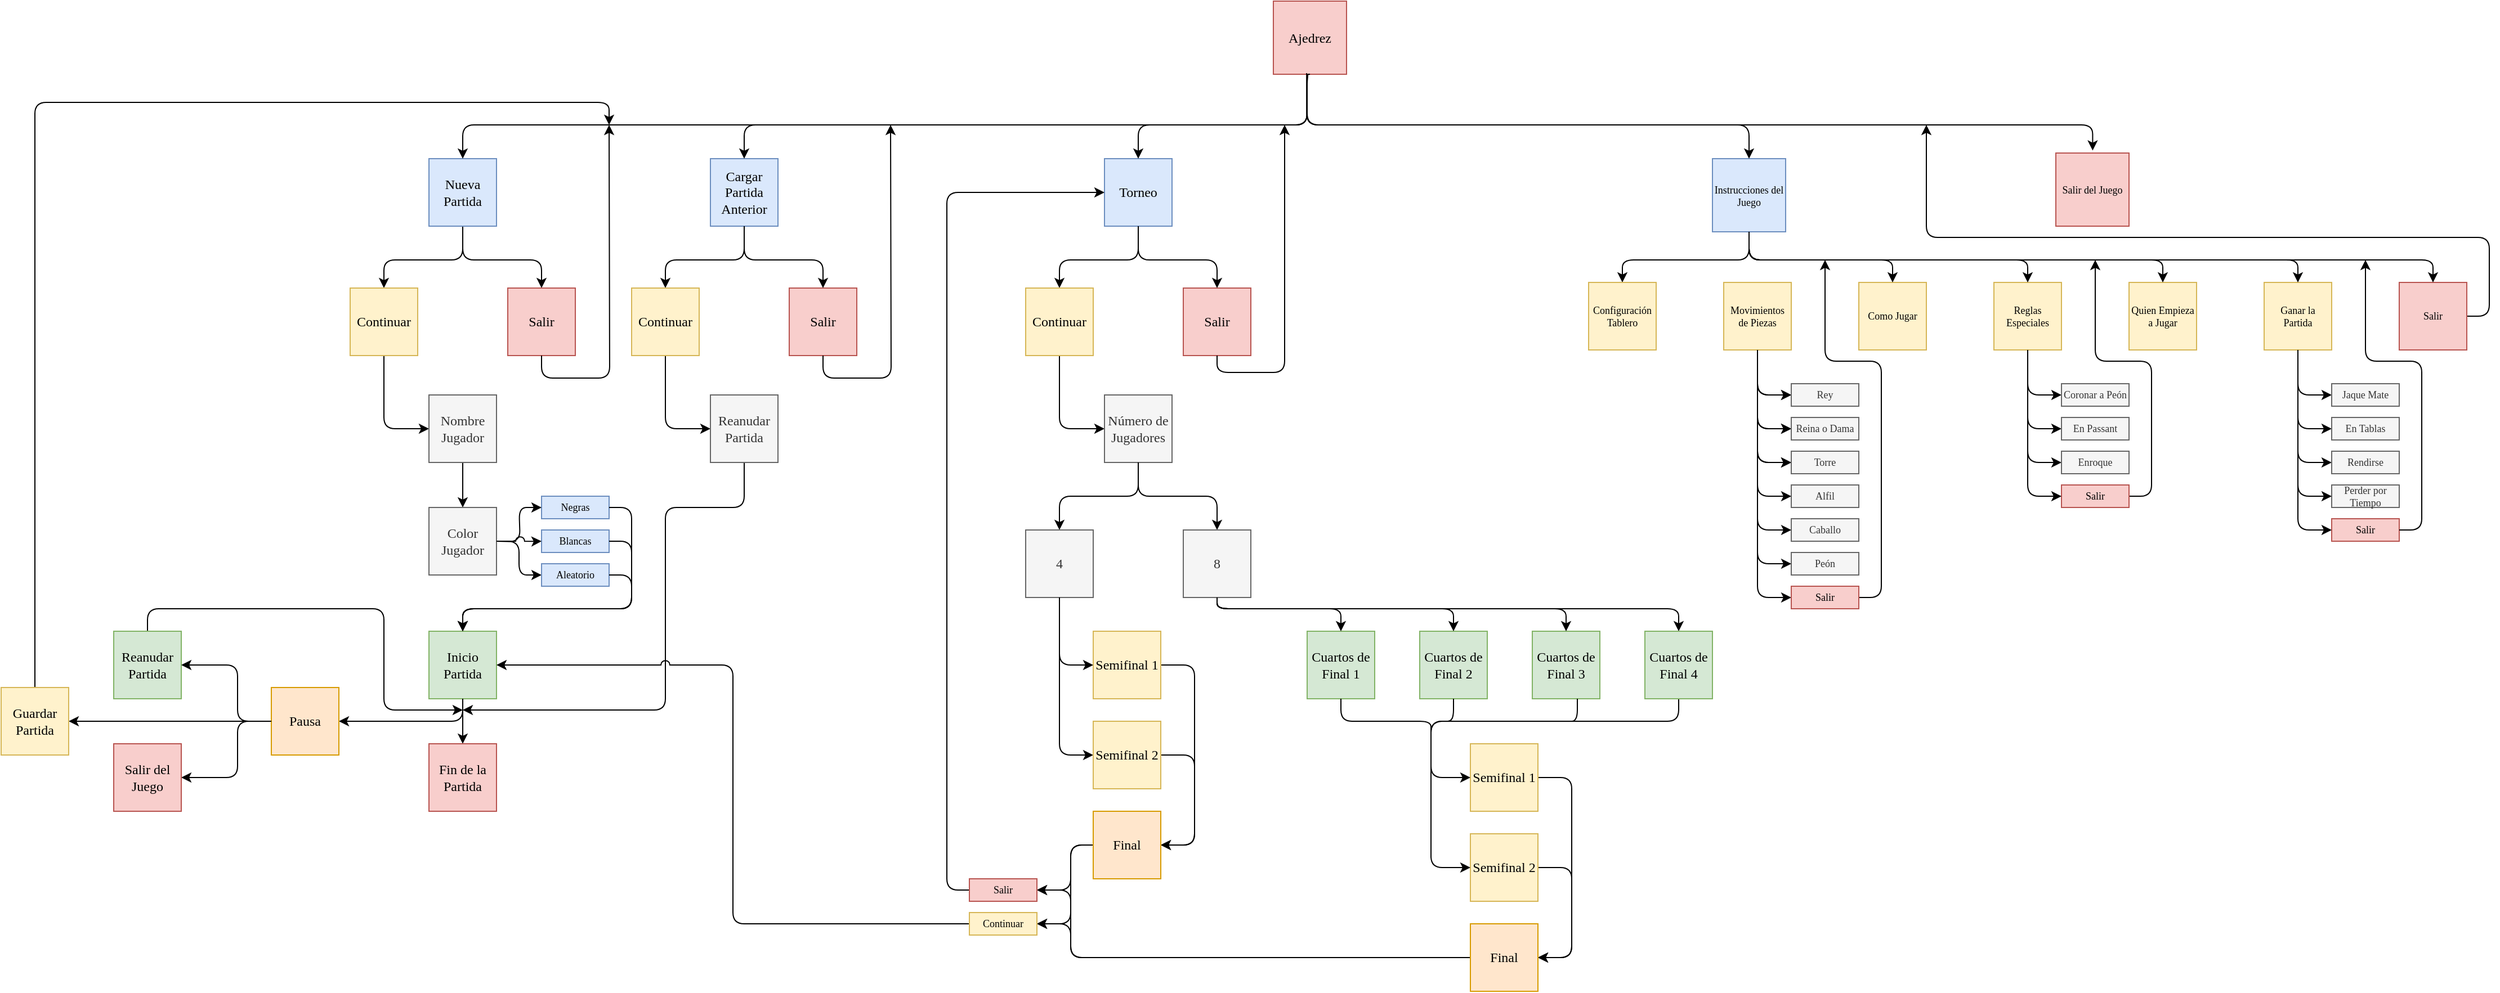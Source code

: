 <mxfile version="20.0.1" type="device"><diagram id="z6GlYAhw3vG-c2kYTJCL" name="Diagrama Flujo"><mxGraphModel dx="4238" dy="1779" grid="1" gridSize="10" guides="1" tooltips="1" connect="1" arrows="1" fold="1" page="0" pageScale="1" pageWidth="827" pageHeight="1169" math="0" shadow="0"><root><mxCell id="0"/><mxCell id="1" parent="0"/><mxCell id="bDnIO2Z3N-BTPdH9lTOX-17" value="" style="edgeStyle=orthogonalEdgeStyle;curved=0;rounded=1;sketch=0;orthogonalLoop=1;jettySize=auto;html=1;fontFamily=Comic Sans MS;fontSize=12;" edge="1" parent="1" source="bDnIO2Z3N-BTPdH9lTOX-1" target="bDnIO2Z3N-BTPdH9lTOX-6"><mxGeometry relative="1" as="geometry"><Array as="points"><mxPoint x="-2560" y="-710"/><mxPoint x="-2490" y="-710"/></Array></mxGeometry></mxCell><mxCell id="bDnIO2Z3N-BTPdH9lTOX-22" value="" style="edgeStyle=orthogonalEdgeStyle;curved=0;rounded=1;sketch=0;orthogonalLoop=1;jettySize=auto;html=1;fontFamily=Comic Sans MS;fontSize=12;entryX=0.5;entryY=0;entryDx=0;entryDy=0;" edge="1" parent="1" source="bDnIO2Z3N-BTPdH9lTOX-1" target="bDnIO2Z3N-BTPdH9lTOX-7"><mxGeometry relative="1" as="geometry"><Array as="points"><mxPoint x="-2560" y="-710"/><mxPoint x="-2630" y="-710"/></Array></mxGeometry></mxCell><mxCell id="bDnIO2Z3N-BTPdH9lTOX-1" value="Nueva Partida" style="whiteSpace=wrap;html=1;aspect=fixed;rounded=0;sketch=0;fillColor=#dae8fc;strokeColor=#6c8ebf;fontFamily=Comic Sans MS;" vertex="1" parent="1"><mxGeometry x="-2590" y="-800" width="60" height="60" as="geometry"/></mxCell><mxCell id="bDnIO2Z3N-BTPdH9lTOX-2" value="Cargar Partida Anterior" style="whiteSpace=wrap;html=1;aspect=fixed;rounded=0;sketch=0;fillColor=#dae8fc;strokeColor=#6c8ebf;fontFamily=Comic Sans MS;" vertex="1" parent="1"><mxGeometry x="-2340" y="-800" width="60" height="60" as="geometry"/></mxCell><mxCell id="bDnIO2Z3N-BTPdH9lTOX-4" value="Torneo" style="whiteSpace=wrap;html=1;aspect=fixed;rounded=0;sketch=0;fillColor=#dae8fc;strokeColor=#6c8ebf;fontFamily=Comic Sans MS;" vertex="1" parent="1"><mxGeometry x="-1990" y="-800" width="60" height="60" as="geometry"/></mxCell><mxCell id="bDnIO2Z3N-BTPdH9lTOX-170" value="" style="edgeStyle=orthogonalEdgeStyle;curved=0;rounded=1;sketch=0;orthogonalLoop=1;jettySize=auto;html=1;fontFamily=Comic Sans MS;fontSize=9;exitX=0.5;exitY=1;exitDx=0;exitDy=0;entryX=0.5;entryY=0;entryDx=0;entryDy=0;" edge="1" parent="1" source="bDnIO2Z3N-BTPdH9lTOX-5" target="bDnIO2Z3N-BTPdH9lTOX-102"><mxGeometry relative="1" as="geometry"><mxPoint x="-1530" y="-767.5" as="targetPoint"/><Array as="points"><mxPoint x="-1418" y="-710"/><mxPoint x="-1530" y="-710"/></Array></mxGeometry></mxCell><mxCell id="bDnIO2Z3N-BTPdH9lTOX-5" value="Instrucciones del Juego" style="whiteSpace=wrap;html=1;aspect=fixed;rounded=0;sketch=0;fillColor=#dae8fc;strokeColor=#6c8ebf;fontFamily=Comic Sans MS;fontSize=9;" vertex="1" parent="1"><mxGeometry x="-1450" y="-800" width="65" height="65" as="geometry"/></mxCell><mxCell id="bDnIO2Z3N-BTPdH9lTOX-6" value="Salir" style="whiteSpace=wrap;html=1;aspect=fixed;rounded=0;sketch=0;fontFamily=Comic Sans MS;fontSize=12;fillColor=#f8cecc;strokeColor=#b85450;" vertex="1" parent="1"><mxGeometry x="-2520" y="-685" width="60" height="60" as="geometry"/></mxCell><mxCell id="bDnIO2Z3N-BTPdH9lTOX-51" value="" style="edgeStyle=orthogonalEdgeStyle;curved=0;rounded=1;sketch=0;orthogonalLoop=1;jettySize=auto;html=1;fontFamily=Comic Sans MS;fontSize=12;entryX=0;entryY=0.5;entryDx=0;entryDy=0;exitX=0.5;exitY=1;exitDx=0;exitDy=0;" edge="1" parent="1" source="bDnIO2Z3N-BTPdH9lTOX-7" target="bDnIO2Z3N-BTPdH9lTOX-8"><mxGeometry relative="1" as="geometry"><mxPoint x="-2630" y="-545" as="targetPoint"/><Array as="points"><mxPoint x="-2630" y="-560"/></Array></mxGeometry></mxCell><mxCell id="bDnIO2Z3N-BTPdH9lTOX-7" value="Continuar&lt;font style=&quot;font-size: 12px;&quot;&gt;&lt;br style=&quot;font-size: 12px;&quot;&gt;&lt;/font&gt;" style="whiteSpace=wrap;html=1;aspect=fixed;rounded=0;sketch=0;fontFamily=Comic Sans MS;fontSize=12;fillColor=#fff2cc;strokeColor=#d6b656;" vertex="1" parent="1"><mxGeometry x="-2660" y="-685" width="60" height="60" as="geometry"/></mxCell><mxCell id="bDnIO2Z3N-BTPdH9lTOX-29" value="" style="edgeStyle=orthogonalEdgeStyle;curved=0;rounded=1;sketch=0;orthogonalLoop=1;jettySize=auto;html=1;fontFamily=Comic Sans MS;fontSize=12;" edge="1" parent="1" source="bDnIO2Z3N-BTPdH9lTOX-8" target="bDnIO2Z3N-BTPdH9lTOX-9"><mxGeometry relative="1" as="geometry"/></mxCell><mxCell id="bDnIO2Z3N-BTPdH9lTOX-8" value="Nombre Jugador" style="whiteSpace=wrap;html=1;aspect=fixed;rounded=0;sketch=0;fontFamily=Comic Sans MS;fontSize=12;fillColor=#f5f5f5;strokeColor=#666666;fontColor=#333333;" vertex="1" parent="1"><mxGeometry x="-2590" y="-590" width="60" height="60" as="geometry"/></mxCell><mxCell id="bDnIO2Z3N-BTPdH9lTOX-204" value="" style="edgeStyle=orthogonalEdgeStyle;curved=0;rounded=1;sketch=0;jumpStyle=arc;jumpSize=8;orthogonalLoop=1;jettySize=auto;html=1;fontFamily=Comic Sans MS;fontSize=9;" edge="1" parent="1" source="bDnIO2Z3N-BTPdH9lTOX-9" target="bDnIO2Z3N-BTPdH9lTOX-203"><mxGeometry relative="1" as="geometry"/></mxCell><mxCell id="bDnIO2Z3N-BTPdH9lTOX-9" value="Color Jugador" style="whiteSpace=wrap;html=1;aspect=fixed;rounded=0;sketch=0;fontFamily=Comic Sans MS;fontSize=12;fillColor=#f5f5f5;strokeColor=#666666;fontColor=#333333;" vertex="1" parent="1"><mxGeometry x="-2590" y="-490" width="60" height="60" as="geometry"/></mxCell><mxCell id="bDnIO2Z3N-BTPdH9lTOX-31" value="" style="edgeStyle=orthogonalEdgeStyle;curved=0;rounded=1;sketch=0;orthogonalLoop=1;jettySize=auto;html=1;fontFamily=Comic Sans MS;fontSize=12;" edge="1" parent="1" source="bDnIO2Z3N-BTPdH9lTOX-10" target="bDnIO2Z3N-BTPdH9lTOX-11"><mxGeometry relative="1" as="geometry"/></mxCell><mxCell id="bDnIO2Z3N-BTPdH9lTOX-10" value="Inicio Partida" style="whiteSpace=wrap;html=1;aspect=fixed;rounded=0;sketch=0;fontFamily=Comic Sans MS;fontSize=12;fillColor=#d5e8d4;strokeColor=#82b366;" vertex="1" parent="1"><mxGeometry x="-2590" y="-380" width="60" height="60" as="geometry"/></mxCell><mxCell id="bDnIO2Z3N-BTPdH9lTOX-11" value="Fin de la Partida" style="whiteSpace=wrap;html=1;aspect=fixed;rounded=0;sketch=0;fontFamily=Comic Sans MS;fontSize=12;fillColor=#f8cecc;strokeColor=#b85450;" vertex="1" parent="1"><mxGeometry x="-2590" y="-280" width="60" height="60" as="geometry"/></mxCell><mxCell id="bDnIO2Z3N-BTPdH9lTOX-32" value="" style="edgeStyle=orthogonalEdgeStyle;curved=0;rounded=1;sketch=0;orthogonalLoop=1;jettySize=auto;html=1;fontFamily=Comic Sans MS;fontSize=12;entryX=1;entryY=0.5;entryDx=0;entryDy=0;" edge="1" parent="1" target="bDnIO2Z3N-BTPdH9lTOX-13"><mxGeometry relative="1" as="geometry"><mxPoint x="-2560" y="-320" as="sourcePoint"/><mxPoint x="-2630" y="-350" as="targetPoint"/><Array as="points"><mxPoint x="-2560" y="-300"/></Array></mxGeometry></mxCell><mxCell id="bDnIO2Z3N-BTPdH9lTOX-35" value="" style="edgeStyle=orthogonalEdgeStyle;curved=0;rounded=1;sketch=0;orthogonalLoop=1;jettySize=auto;html=1;fontFamily=Comic Sans MS;fontSize=12;entryX=1;entryY=0.5;entryDx=0;entryDy=0;" edge="1" parent="1" source="bDnIO2Z3N-BTPdH9lTOX-13" target="bDnIO2Z3N-BTPdH9lTOX-14"><mxGeometry relative="1" as="geometry"/></mxCell><mxCell id="bDnIO2Z3N-BTPdH9lTOX-13" value="Pausa" style="whiteSpace=wrap;html=1;aspect=fixed;rounded=0;sketch=0;fontFamily=Comic Sans MS;fontSize=12;fillColor=#ffe6cc;strokeColor=#d79b00;" vertex="1" parent="1"><mxGeometry x="-2730" y="-330" width="60" height="60" as="geometry"/></mxCell><mxCell id="bDnIO2Z3N-BTPdH9lTOX-216" value="" style="edgeStyle=orthogonalEdgeStyle;curved=0;rounded=1;sketch=0;jumpStyle=arc;jumpSize=8;orthogonalLoop=1;jettySize=auto;html=1;fontFamily=Comic Sans MS;fontSize=9;" edge="1" parent="1" source="bDnIO2Z3N-BTPdH9lTOX-14"><mxGeometry relative="1" as="geometry"><mxPoint x="-2430" y="-830" as="targetPoint"/><Array as="points"><mxPoint x="-2940" y="-850"/><mxPoint x="-2430" y="-850"/></Array></mxGeometry></mxCell><mxCell id="bDnIO2Z3N-BTPdH9lTOX-14" value="Guardar Partida" style="whiteSpace=wrap;html=1;aspect=fixed;rounded=0;sketch=0;fontFamily=Comic Sans MS;fontSize=12;fillColor=#fff2cc;strokeColor=#d6b656;" vertex="1" parent="1"><mxGeometry x="-2970" y="-330" width="60" height="60" as="geometry"/></mxCell><mxCell id="bDnIO2Z3N-BTPdH9lTOX-212" value="" style="edgeStyle=orthogonalEdgeStyle;curved=0;rounded=1;sketch=0;jumpStyle=arc;jumpSize=8;orthogonalLoop=1;jettySize=auto;html=1;fontFamily=Comic Sans MS;fontSize=9;exitX=0.5;exitY=0;exitDx=0;exitDy=0;" edge="1" parent="1" source="bDnIO2Z3N-BTPdH9lTOX-15"><mxGeometry relative="1" as="geometry"><mxPoint x="-2560" y="-310" as="targetPoint"/><Array as="points"><mxPoint x="-2840" y="-400"/><mxPoint x="-2630" y="-400"/><mxPoint x="-2630" y="-310"/></Array></mxGeometry></mxCell><mxCell id="bDnIO2Z3N-BTPdH9lTOX-15" value="Reanudar Partida" style="whiteSpace=wrap;html=1;aspect=fixed;rounded=0;sketch=0;fontFamily=Comic Sans MS;fontSize=12;fillColor=#d5e8d4;strokeColor=#82b366;" vertex="1" parent="1"><mxGeometry x="-2870" y="-380" width="60" height="60" as="geometry"/></mxCell><mxCell id="bDnIO2Z3N-BTPdH9lTOX-213" value="" style="edgeStyle=orthogonalEdgeStyle;curved=0;rounded=1;sketch=0;jumpStyle=arc;jumpSize=8;orthogonalLoop=1;jettySize=auto;html=1;fontFamily=Comic Sans MS;fontSize=9;entryX=1;entryY=0.5;entryDx=0;entryDy=0;" edge="1" parent="1" target="bDnIO2Z3N-BTPdH9lTOX-16"><mxGeometry relative="1" as="geometry"><mxPoint x="-2730" y="-300" as="sourcePoint"/><Array as="points"><mxPoint x="-2760" y="-300"/><mxPoint x="-2760" y="-250"/></Array></mxGeometry></mxCell><mxCell id="bDnIO2Z3N-BTPdH9lTOX-16" value="Salir del Juego" style="whiteSpace=wrap;html=1;aspect=fixed;rounded=0;sketch=0;fontFamily=Comic Sans MS;fontSize=12;fillColor=#f8cecc;strokeColor=#b85450;" vertex="1" parent="1"><mxGeometry x="-2870" y="-280" width="60" height="60" as="geometry"/></mxCell><mxCell id="bDnIO2Z3N-BTPdH9lTOX-36" value="" style="edgeStyle=orthogonalEdgeStyle;curved=0;rounded=1;sketch=0;orthogonalLoop=1;jettySize=auto;html=1;fontFamily=Comic Sans MS;fontSize=12;entryX=0.5;entryY=0;entryDx=0;entryDy=0;" edge="1" parent="1" target="bDnIO2Z3N-BTPdH9lTOX-38"><mxGeometry relative="1" as="geometry"><mxPoint x="-2310" y="-740" as="sourcePoint"/><Array as="points"><mxPoint x="-2310" y="-710"/><mxPoint x="-2380" y="-710"/></Array></mxGeometry></mxCell><mxCell id="bDnIO2Z3N-BTPdH9lTOX-42" value="" style="edgeStyle=orthogonalEdgeStyle;curved=0;rounded=1;sketch=0;orthogonalLoop=1;jettySize=auto;html=1;fontFamily=Comic Sans MS;fontSize=12;entryX=0;entryY=0.5;entryDx=0;entryDy=0;exitX=0.5;exitY=1;exitDx=0;exitDy=0;" edge="1" parent="1" source="bDnIO2Z3N-BTPdH9lTOX-38" target="bDnIO2Z3N-BTPdH9lTOX-40"><mxGeometry relative="1" as="geometry"><mxPoint x="-2240" y="-545" as="targetPoint"/><Array as="points"><mxPoint x="-2380" y="-560"/></Array></mxGeometry></mxCell><mxCell id="bDnIO2Z3N-BTPdH9lTOX-37" value="Salir" style="whiteSpace=wrap;html=1;aspect=fixed;rounded=0;sketch=0;fontFamily=Comic Sans MS;fontSize=12;fillColor=#f8cecc;strokeColor=#b85450;" vertex="1" parent="1"><mxGeometry x="-2270" y="-685" width="60" height="60" as="geometry"/></mxCell><mxCell id="bDnIO2Z3N-BTPdH9lTOX-38" value="Continuar&lt;font style=&quot;font-size: 12px;&quot;&gt;&lt;br style=&quot;font-size: 12px;&quot;&gt;&lt;/font&gt;" style="whiteSpace=wrap;html=1;aspect=fixed;rounded=0;sketch=0;fontFamily=Comic Sans MS;fontSize=12;fillColor=#fff2cc;strokeColor=#d6b656;" vertex="1" parent="1"><mxGeometry x="-2410" y="-685" width="60" height="60" as="geometry"/></mxCell><mxCell id="bDnIO2Z3N-BTPdH9lTOX-39" value="" style="edgeStyle=orthogonalEdgeStyle;curved=0;rounded=1;sketch=0;orthogonalLoop=1;jettySize=auto;html=1;fontFamily=Comic Sans MS;fontSize=12;" edge="1" parent="1"><mxGeometry relative="1" as="geometry"><mxPoint x="-2310" y="-740" as="sourcePoint"/><mxPoint x="-2240" y="-685" as="targetPoint"/><Array as="points"><mxPoint x="-2310" y="-710"/><mxPoint x="-2240" y="-710"/></Array></mxGeometry></mxCell><mxCell id="bDnIO2Z3N-BTPdH9lTOX-44" value="" style="edgeStyle=orthogonalEdgeStyle;curved=0;rounded=1;sketch=0;orthogonalLoop=1;jettySize=auto;html=1;fontFamily=Comic Sans MS;fontSize=12;" edge="1" parent="1" source="bDnIO2Z3N-BTPdH9lTOX-40"><mxGeometry relative="1" as="geometry"><mxPoint x="-2560" y="-310" as="targetPoint"/><Array as="points"><mxPoint x="-2310" y="-490"/><mxPoint x="-2380" y="-490"/><mxPoint x="-2380" y="-310"/></Array></mxGeometry></mxCell><mxCell id="bDnIO2Z3N-BTPdH9lTOX-40" value="Reanudar Partida" style="whiteSpace=wrap;html=1;aspect=fixed;rounded=0;sketch=0;fontFamily=Comic Sans MS;fontSize=12;fillColor=#f5f5f5;strokeColor=#666666;fontColor=#333333;" vertex="1" parent="1"><mxGeometry x="-2340" y="-590" width="60" height="60" as="geometry"/></mxCell><mxCell id="bDnIO2Z3N-BTPdH9lTOX-45" value="" style="edgeStyle=orthogonalEdgeStyle;curved=0;rounded=1;sketch=0;orthogonalLoop=1;jettySize=auto;html=1;fontFamily=Comic Sans MS;fontSize=12;entryX=0.5;entryY=0;entryDx=0;entryDy=0;" edge="1" parent="1" target="bDnIO2Z3N-BTPdH9lTOX-47"><mxGeometry relative="1" as="geometry"><mxPoint x="-1960" y="-740" as="sourcePoint"/><Array as="points"><mxPoint x="-1960" y="-710"/><mxPoint x="-2030" y="-710"/></Array></mxGeometry></mxCell><mxCell id="bDnIO2Z3N-BTPdH9lTOX-46" value="Salir" style="whiteSpace=wrap;html=1;aspect=fixed;rounded=0;sketch=0;fontFamily=Comic Sans MS;fontSize=12;fillColor=#f8cecc;strokeColor=#b85450;" vertex="1" parent="1"><mxGeometry x="-1920" y="-685" width="60" height="60" as="geometry"/></mxCell><mxCell id="bDnIO2Z3N-BTPdH9lTOX-53" value="" style="edgeStyle=orthogonalEdgeStyle;curved=0;rounded=1;sketch=0;orthogonalLoop=1;jettySize=auto;html=1;fontFamily=Comic Sans MS;fontSize=12;exitX=0.5;exitY=1;exitDx=0;exitDy=0;entryX=0;entryY=0.5;entryDx=0;entryDy=0;" edge="1" parent="1" source="bDnIO2Z3N-BTPdH9lTOX-47" target="bDnIO2Z3N-BTPdH9lTOX-52"><mxGeometry relative="1" as="geometry"><Array as="points"><mxPoint x="-2030" y="-560"/></Array></mxGeometry></mxCell><mxCell id="bDnIO2Z3N-BTPdH9lTOX-47" value="Continuar&lt;font style=&quot;font-size: 12px;&quot;&gt;&lt;br style=&quot;font-size: 12px;&quot;&gt;&lt;/font&gt;" style="whiteSpace=wrap;html=1;aspect=fixed;rounded=0;sketch=0;fontFamily=Comic Sans MS;fontSize=12;fillColor=#fff2cc;strokeColor=#d6b656;" vertex="1" parent="1"><mxGeometry x="-2060" y="-685" width="60" height="60" as="geometry"/></mxCell><mxCell id="bDnIO2Z3N-BTPdH9lTOX-49" value="" style="edgeStyle=orthogonalEdgeStyle;curved=0;rounded=1;sketch=0;orthogonalLoop=1;jettySize=auto;html=1;fontFamily=Comic Sans MS;fontSize=12;" edge="1" parent="1"><mxGeometry relative="1" as="geometry"><mxPoint x="-1960" y="-740" as="sourcePoint"/><mxPoint x="-1890" y="-685" as="targetPoint"/><Array as="points"><mxPoint x="-1960" y="-710"/><mxPoint x="-1890" y="-710"/></Array></mxGeometry></mxCell><mxCell id="bDnIO2Z3N-BTPdH9lTOX-56" value="" style="edgeStyle=orthogonalEdgeStyle;curved=0;rounded=1;sketch=0;orthogonalLoop=1;jettySize=auto;html=1;fontFamily=Comic Sans MS;fontSize=12;exitX=0.5;exitY=1;exitDx=0;exitDy=0;" edge="1" parent="1" source="bDnIO2Z3N-BTPdH9lTOX-52" target="bDnIO2Z3N-BTPdH9lTOX-55"><mxGeometry relative="1" as="geometry"><Array as="points"><mxPoint x="-1960" y="-500"/><mxPoint x="-1890" y="-500"/></Array></mxGeometry></mxCell><mxCell id="bDnIO2Z3N-BTPdH9lTOX-52" value="Número de Jugadores" style="whiteSpace=wrap;html=1;aspect=fixed;rounded=0;sketch=0;fontFamily=Comic Sans MS;fontSize=12;fillColor=#f5f5f5;strokeColor=#666666;fontColor=#333333;" vertex="1" parent="1"><mxGeometry x="-1990" y="-590" width="60" height="60" as="geometry"/></mxCell><mxCell id="bDnIO2Z3N-BTPdH9lTOX-57" value="" style="edgeStyle=orthogonalEdgeStyle;curved=0;rounded=1;sketch=0;orthogonalLoop=1;jettySize=auto;html=1;fontFamily=Comic Sans MS;fontSize=12;entryX=0.5;entryY=0;entryDx=0;entryDy=0;" edge="1" parent="1" target="bDnIO2Z3N-BTPdH9lTOX-54"><mxGeometry relative="1" as="geometry"><mxPoint x="-1960" y="-530" as="sourcePoint"/><Array as="points"><mxPoint x="-1960" y="-500"/><mxPoint x="-2030" y="-500"/></Array></mxGeometry></mxCell><mxCell id="bDnIO2Z3N-BTPdH9lTOX-60" value="" style="edgeStyle=orthogonalEdgeStyle;curved=0;rounded=1;sketch=0;orthogonalLoop=1;jettySize=auto;html=1;fontFamily=Comic Sans MS;fontSize=12;entryX=0;entryY=0.5;entryDx=0;entryDy=0;" edge="1" parent="1" source="bDnIO2Z3N-BTPdH9lTOX-54" target="bDnIO2Z3N-BTPdH9lTOX-58"><mxGeometry relative="1" as="geometry"/></mxCell><mxCell id="bDnIO2Z3N-BTPdH9lTOX-54" value="4" style="whiteSpace=wrap;html=1;aspect=fixed;rounded=0;sketch=0;fontFamily=Comic Sans MS;fontSize=12;fillColor=#f5f5f5;strokeColor=#666666;fontColor=#333333;" vertex="1" parent="1"><mxGeometry x="-2060" y="-470" width="60" height="60" as="geometry"/></mxCell><mxCell id="bDnIO2Z3N-BTPdH9lTOX-85" value="" style="edgeStyle=orthogonalEdgeStyle;curved=0;rounded=1;sketch=0;orthogonalLoop=1;jettySize=auto;html=1;fontFamily=Comic Sans MS;fontSize=12;entryX=0.5;entryY=0;entryDx=0;entryDy=0;" edge="1" parent="1" source="bDnIO2Z3N-BTPdH9lTOX-55" target="bDnIO2Z3N-BTPdH9lTOX-83"><mxGeometry relative="1" as="geometry"><mxPoint x="-1890" y="-330" as="targetPoint"/><Array as="points"><mxPoint x="-1890" y="-400"/><mxPoint x="-1480" y="-400"/></Array></mxGeometry></mxCell><mxCell id="bDnIO2Z3N-BTPdH9lTOX-55" value="8" style="whiteSpace=wrap;html=1;aspect=fixed;rounded=0;sketch=0;fontFamily=Comic Sans MS;fontSize=12;fillColor=#f5f5f5;strokeColor=#666666;fontColor=#333333;" vertex="1" parent="1"><mxGeometry x="-1920" y="-470" width="60" height="60" as="geometry"/></mxCell><mxCell id="bDnIO2Z3N-BTPdH9lTOX-70" value="" style="edgeStyle=orthogonalEdgeStyle;curved=0;rounded=1;sketch=0;orthogonalLoop=1;jettySize=auto;html=1;fontFamily=Comic Sans MS;fontSize=12;entryX=1;entryY=0.5;entryDx=0;entryDy=0;exitX=1;exitY=0.5;exitDx=0;exitDy=0;" edge="1" parent="1" source="bDnIO2Z3N-BTPdH9lTOX-58" target="bDnIO2Z3N-BTPdH9lTOX-66"><mxGeometry relative="1" as="geometry"><mxPoint x="-1860" y="-270" as="targetPoint"/><Array as="points"><mxPoint x="-1910" y="-270"/><mxPoint x="-1910" y="-190"/></Array></mxGeometry></mxCell><mxCell id="bDnIO2Z3N-BTPdH9lTOX-58" value="Semifinal 2" style="whiteSpace=wrap;html=1;aspect=fixed;rounded=0;sketch=0;fontFamily=Comic Sans MS;fontSize=12;fillColor=#fff2cc;strokeColor=#d6b656;" vertex="1" parent="1"><mxGeometry x="-2000" y="-300" width="60" height="60" as="geometry"/></mxCell><mxCell id="bDnIO2Z3N-BTPdH9lTOX-68" value="" style="edgeStyle=orthogonalEdgeStyle;curved=0;rounded=1;sketch=0;orthogonalLoop=1;jettySize=auto;html=1;fontFamily=Comic Sans MS;fontSize=12;entryX=1;entryY=0.5;entryDx=0;entryDy=0;exitX=1;exitY=0.5;exitDx=0;exitDy=0;" edge="1" parent="1" source="bDnIO2Z3N-BTPdH9lTOX-59" target="bDnIO2Z3N-BTPdH9lTOX-66"><mxGeometry relative="1" as="geometry"><mxPoint x="-1860" y="-350" as="targetPoint"/><Array as="points"><mxPoint x="-1910" y="-350"/><mxPoint x="-1910" y="-190"/></Array></mxGeometry></mxCell><mxCell id="bDnIO2Z3N-BTPdH9lTOX-59" value="Semifinal 1" style="whiteSpace=wrap;html=1;aspect=fixed;rounded=0;sketch=0;fontFamily=Comic Sans MS;fontSize=12;fillColor=#fff2cc;strokeColor=#d6b656;" vertex="1" parent="1"><mxGeometry x="-2000" y="-380" width="60" height="60" as="geometry"/></mxCell><mxCell id="bDnIO2Z3N-BTPdH9lTOX-64" value="" style="edgeStyle=orthogonalEdgeStyle;curved=0;rounded=1;sketch=0;orthogonalLoop=1;jettySize=auto;html=1;fontFamily=Comic Sans MS;fontSize=12;entryX=0;entryY=0.5;entryDx=0;entryDy=0;" edge="1" parent="1" target="bDnIO2Z3N-BTPdH9lTOX-59"><mxGeometry relative="1" as="geometry"><mxPoint x="-2030" y="-410" as="sourcePoint"/><mxPoint x="-1990" y="-260" as="targetPoint"/><Array as="points"><mxPoint x="-2030" y="-350"/></Array></mxGeometry></mxCell><mxCell id="bDnIO2Z3N-BTPdH9lTOX-186" value="" style="edgeStyle=orthogonalEdgeStyle;curved=0;rounded=1;sketch=0;orthogonalLoop=1;jettySize=auto;html=1;fontFamily=Comic Sans MS;fontSize=9;entryX=1;entryY=0.5;entryDx=0;entryDy=0;" edge="1" parent="1" source="bDnIO2Z3N-BTPdH9lTOX-66" target="bDnIO2Z3N-BTPdH9lTOX-185"><mxGeometry relative="1" as="geometry"><Array as="points"><mxPoint x="-2020" y="-190"/><mxPoint x="-2020" y="-120"/></Array></mxGeometry></mxCell><mxCell id="bDnIO2Z3N-BTPdH9lTOX-192" value="" style="edgeStyle=orthogonalEdgeStyle;curved=0;rounded=1;sketch=0;orthogonalLoop=1;jettySize=auto;html=1;fontFamily=Comic Sans MS;fontSize=9;entryX=1;entryY=0.5;entryDx=0;entryDy=0;" edge="1" parent="1" source="bDnIO2Z3N-BTPdH9lTOX-66" target="bDnIO2Z3N-BTPdH9lTOX-184"><mxGeometry relative="1" as="geometry"><mxPoint x="-1970" y="-80" as="targetPoint"/><Array as="points"><mxPoint x="-2020" y="-190"/><mxPoint x="-2020" y="-150"/></Array></mxGeometry></mxCell><mxCell id="bDnIO2Z3N-BTPdH9lTOX-66" value="Final" style="whiteSpace=wrap;html=1;aspect=fixed;rounded=0;sketch=0;fontFamily=Comic Sans MS;fontSize=12;fillColor=#ffe6cc;strokeColor=#d79b00;" vertex="1" parent="1"><mxGeometry x="-2000" y="-220" width="60" height="60" as="geometry"/></mxCell><mxCell id="bDnIO2Z3N-BTPdH9lTOX-71" value="" style="edgeStyle=orthogonalEdgeStyle;curved=0;rounded=1;sketch=0;orthogonalLoop=1;jettySize=auto;html=1;fontFamily=Comic Sans MS;fontSize=12;entryX=1;entryY=0.5;entryDx=0;entryDy=0;exitX=1;exitY=0.5;exitDx=0;exitDy=0;" edge="1" parent="1" source="bDnIO2Z3N-BTPdH9lTOX-72" target="bDnIO2Z3N-BTPdH9lTOX-75"><mxGeometry relative="1" as="geometry"><mxPoint x="-1525" y="-170" as="targetPoint"/><Array as="points"><mxPoint x="-1575" y="-170"/><mxPoint x="-1575" y="-90"/></Array></mxGeometry></mxCell><mxCell id="bDnIO2Z3N-BTPdH9lTOX-72" value="Semifinal 2" style="whiteSpace=wrap;html=1;aspect=fixed;rounded=0;sketch=0;fontFamily=Comic Sans MS;fontSize=12;fillColor=#fff2cc;strokeColor=#d6b656;" vertex="1" parent="1"><mxGeometry x="-1665" y="-200" width="60" height="60" as="geometry"/></mxCell><mxCell id="bDnIO2Z3N-BTPdH9lTOX-73" value="" style="edgeStyle=orthogonalEdgeStyle;curved=0;rounded=1;sketch=0;orthogonalLoop=1;jettySize=auto;html=1;fontFamily=Comic Sans MS;fontSize=12;entryX=1;entryY=0.5;entryDx=0;entryDy=0;exitX=1;exitY=0.5;exitDx=0;exitDy=0;" edge="1" parent="1" source="bDnIO2Z3N-BTPdH9lTOX-74" target="bDnIO2Z3N-BTPdH9lTOX-75"><mxGeometry relative="1" as="geometry"><mxPoint x="-1525" y="-250" as="targetPoint"/><Array as="points"><mxPoint x="-1575" y="-250"/><mxPoint x="-1575" y="-90"/></Array></mxGeometry></mxCell><mxCell id="bDnIO2Z3N-BTPdH9lTOX-74" value="Semifinal 1" style="whiteSpace=wrap;html=1;aspect=fixed;rounded=0;sketch=0;fontFamily=Comic Sans MS;fontSize=12;fillColor=#fff2cc;strokeColor=#d6b656;" vertex="1" parent="1"><mxGeometry x="-1665" y="-280" width="60" height="60" as="geometry"/></mxCell><mxCell id="bDnIO2Z3N-BTPdH9lTOX-188" value="" style="edgeStyle=orthogonalEdgeStyle;curved=0;rounded=1;sketch=0;orthogonalLoop=1;jettySize=auto;html=1;fontFamily=Comic Sans MS;fontSize=9;entryX=1;entryY=0.5;entryDx=0;entryDy=0;" edge="1" parent="1" source="bDnIO2Z3N-BTPdH9lTOX-75" target="bDnIO2Z3N-BTPdH9lTOX-185"><mxGeometry relative="1" as="geometry"><mxPoint x="-1745" y="-90" as="targetPoint"/><Array as="points"><mxPoint x="-2020" y="-90"/><mxPoint x="-2020" y="-120"/></Array></mxGeometry></mxCell><mxCell id="bDnIO2Z3N-BTPdH9lTOX-190" value="" style="edgeStyle=orthogonalEdgeStyle;curved=0;rounded=1;sketch=0;orthogonalLoop=1;jettySize=auto;html=1;fontFamily=Comic Sans MS;fontSize=9;entryX=1;entryY=0.5;entryDx=0;entryDy=0;" edge="1" parent="1" source="bDnIO2Z3N-BTPdH9lTOX-75" target="bDnIO2Z3N-BTPdH9lTOX-184"><mxGeometry relative="1" as="geometry"><mxPoint x="-1635" y="20" as="targetPoint"/><Array as="points"><mxPoint x="-2020" y="-90"/><mxPoint x="-2020" y="-150"/></Array></mxGeometry></mxCell><mxCell id="bDnIO2Z3N-BTPdH9lTOX-75" value="Final" style="whiteSpace=wrap;html=1;aspect=fixed;rounded=0;sketch=0;fontFamily=Comic Sans MS;fontSize=12;fillColor=#ffe6cc;strokeColor=#d79b00;" vertex="1" parent="1"><mxGeometry x="-1665" y="-120" width="60" height="60" as="geometry"/></mxCell><mxCell id="bDnIO2Z3N-BTPdH9lTOX-76" value="Cuartos de Final 1" style="whiteSpace=wrap;html=1;aspect=fixed;rounded=0;sketch=0;fontFamily=Comic Sans MS;fontSize=12;fillColor=#d5e8d4;strokeColor=#82b366;" vertex="1" parent="1"><mxGeometry x="-1810" y="-380" width="60" height="60" as="geometry"/></mxCell><mxCell id="bDnIO2Z3N-BTPdH9lTOX-77" value="Cuartos de Final 2" style="whiteSpace=wrap;html=1;aspect=fixed;rounded=0;sketch=0;fontFamily=Comic Sans MS;fontSize=12;fillColor=#d5e8d4;strokeColor=#82b366;" vertex="1" parent="1"><mxGeometry x="-1710" y="-380" width="60" height="60" as="geometry"/></mxCell><mxCell id="bDnIO2Z3N-BTPdH9lTOX-82" value="Cuartos de Final 3" style="whiteSpace=wrap;html=1;aspect=fixed;rounded=0;sketch=0;fontFamily=Comic Sans MS;fontSize=12;fillColor=#d5e8d4;strokeColor=#82b366;" vertex="1" parent="1"><mxGeometry x="-1610" y="-380" width="60" height="60" as="geometry"/></mxCell><mxCell id="bDnIO2Z3N-BTPdH9lTOX-90" value="" style="edgeStyle=orthogonalEdgeStyle;curved=0;rounded=1;sketch=0;orthogonalLoop=1;jettySize=auto;html=1;fontFamily=Comic Sans MS;fontSize=12;entryX=0;entryY=0.5;entryDx=0;entryDy=0;" edge="1" parent="1" source="bDnIO2Z3N-BTPdH9lTOX-83" target="bDnIO2Z3N-BTPdH9lTOX-72"><mxGeometry relative="1" as="geometry"><mxPoint x="-1480" y="-240" as="targetPoint"/><Array as="points"><mxPoint x="-1480" y="-300"/><mxPoint x="-1700" y="-300"/><mxPoint x="-1700" y="-170"/></Array></mxGeometry></mxCell><mxCell id="bDnIO2Z3N-BTPdH9lTOX-83" value="Cuartos de Final 4" style="whiteSpace=wrap;html=1;aspect=fixed;rounded=0;sketch=0;fontFamily=Comic Sans MS;fontSize=12;fillColor=#d5e8d4;strokeColor=#82b366;" vertex="1" parent="1"><mxGeometry x="-1510" y="-380" width="60" height="60" as="geometry"/></mxCell><mxCell id="bDnIO2Z3N-BTPdH9lTOX-86" value="" style="edgeStyle=orthogonalEdgeStyle;curved=0;rounded=1;sketch=0;orthogonalLoop=1;jettySize=auto;html=1;fontFamily=Comic Sans MS;fontSize=12;entryX=0.5;entryY=0;entryDx=0;entryDy=0;exitX=0.5;exitY=1;exitDx=0;exitDy=0;" edge="1" parent="1" source="bDnIO2Z3N-BTPdH9lTOX-55" target="bDnIO2Z3N-BTPdH9lTOX-82"><mxGeometry relative="1" as="geometry"><mxPoint x="-1880" y="-400" as="sourcePoint"/><mxPoint x="-1470" y="-370" as="targetPoint"/><Array as="points"><mxPoint x="-1890" y="-400"/><mxPoint x="-1580" y="-400"/></Array></mxGeometry></mxCell><mxCell id="bDnIO2Z3N-BTPdH9lTOX-87" value="" style="edgeStyle=orthogonalEdgeStyle;curved=0;rounded=1;sketch=0;orthogonalLoop=1;jettySize=auto;html=1;fontFamily=Comic Sans MS;fontSize=12;" edge="1" parent="1"><mxGeometry relative="1" as="geometry"><mxPoint x="-1890" y="-410" as="sourcePoint"/><mxPoint x="-1680" y="-380" as="targetPoint"/><Array as="points"><mxPoint x="-1890" y="-400"/><mxPoint x="-1680" y="-400"/></Array></mxGeometry></mxCell><mxCell id="bDnIO2Z3N-BTPdH9lTOX-88" value="" style="edgeStyle=orthogonalEdgeStyle;curved=0;rounded=1;sketch=0;orthogonalLoop=1;jettySize=auto;html=1;fontFamily=Comic Sans MS;fontSize=12;entryX=0.5;entryY=0;entryDx=0;entryDy=0;" edge="1" parent="1" target="bDnIO2Z3N-BTPdH9lTOX-76"><mxGeometry relative="1" as="geometry"><mxPoint x="-1890" y="-410" as="sourcePoint"/><mxPoint x="-1450" y="-350" as="targetPoint"/><Array as="points"><mxPoint x="-1890" y="-400"/><mxPoint x="-1780" y="-400"/></Array></mxGeometry></mxCell><mxCell id="bDnIO2Z3N-BTPdH9lTOX-91" value="" style="edgeStyle=orthogonalEdgeStyle;curved=0;rounded=1;sketch=0;orthogonalLoop=1;jettySize=auto;html=1;fontFamily=Comic Sans MS;fontSize=12;entryX=0;entryY=0.5;entryDx=0;entryDy=0;" edge="1" parent="1" target="bDnIO2Z3N-BTPdH9lTOX-74"><mxGeometry relative="1" as="geometry"><mxPoint x="-1700" y="-290" as="sourcePoint"/><mxPoint x="-1720" y="-150" as="targetPoint"/><Array as="points"><mxPoint x="-1700" y="-250"/></Array></mxGeometry></mxCell><mxCell id="bDnIO2Z3N-BTPdH9lTOX-95" value="" style="endArrow=none;html=1;rounded=1;sketch=0;fontFamily=Comic Sans MS;fontSize=12;curved=0;entryX=0.5;entryY=1;entryDx=0;entryDy=0;" edge="1" parent="1" target="bDnIO2Z3N-BTPdH9lTOX-76"><mxGeometry width="50" height="50" relative="1" as="geometry"><mxPoint x="-1700" y="-290" as="sourcePoint"/><mxPoint x="-1870" y="-370" as="targetPoint"/><Array as="points"><mxPoint x="-1700" y="-290"/><mxPoint x="-1700" y="-300"/><mxPoint x="-1720" y="-300"/><mxPoint x="-1780" y="-300"/></Array></mxGeometry></mxCell><mxCell id="bDnIO2Z3N-BTPdH9lTOX-96" value="" style="endArrow=none;html=1;rounded=1;sketch=0;fontFamily=Comic Sans MS;fontSize=12;curved=0;entryX=0.5;entryY=1;entryDx=0;entryDy=0;" edge="1" parent="1" target="bDnIO2Z3N-BTPdH9lTOX-77"><mxGeometry width="50" height="50" relative="1" as="geometry"><mxPoint x="-1700" y="-280" as="sourcePoint"/><mxPoint x="-1770" y="-310" as="targetPoint"/><Array as="points"><mxPoint x="-1700" y="-300"/><mxPoint x="-1680" y="-300"/></Array></mxGeometry></mxCell><mxCell id="bDnIO2Z3N-BTPdH9lTOX-97" value="" style="endArrow=none;html=1;rounded=1;sketch=0;fontFamily=Comic Sans MS;fontSize=12;curved=0;entryX=0.5;entryY=1;entryDx=0;entryDy=0;" edge="1" parent="1"><mxGeometry width="50" height="50" relative="1" as="geometry"><mxPoint x="-1620" y="-300" as="sourcePoint"/><mxPoint x="-1570" y="-320" as="targetPoint"/><Array as="points"><mxPoint x="-1590" y="-300"/><mxPoint x="-1570" y="-300"/></Array></mxGeometry></mxCell><mxCell id="bDnIO2Z3N-BTPdH9lTOX-102" value="Configuración Tablero&lt;font style=&quot;font-size: 9px;&quot;&gt;&lt;br style=&quot;font-size: 9px;&quot;&gt;&lt;/font&gt;" style="whiteSpace=wrap;html=1;aspect=fixed;rounded=0;sketch=0;fontFamily=Comic Sans MS;fontSize=9;fillColor=#fff2cc;strokeColor=#d6b656;" vertex="1" parent="1"><mxGeometry x="-1560" y="-690" width="60" height="60" as="geometry"/></mxCell><mxCell id="bDnIO2Z3N-BTPdH9lTOX-118" value="" style="edgeStyle=orthogonalEdgeStyle;curved=0;rounded=1;sketch=0;orthogonalLoop=1;jettySize=auto;html=1;fontFamily=Comic Sans MS;fontSize=9;entryX=0;entryY=0.5;entryDx=0;entryDy=0;" edge="1" parent="1" source="bDnIO2Z3N-BTPdH9lTOX-103" target="bDnIO2Z3N-BTPdH9lTOX-117"><mxGeometry relative="1" as="geometry"/></mxCell><mxCell id="bDnIO2Z3N-BTPdH9lTOX-103" value="Movimientos de Piezas&lt;font style=&quot;font-size: 9px;&quot;&gt;&lt;br style=&quot;font-size: 9px;&quot;&gt;&lt;/font&gt;" style="whiteSpace=wrap;html=1;aspect=fixed;rounded=0;sketch=0;fontFamily=Comic Sans MS;fontSize=9;fillColor=#fff2cc;strokeColor=#d6b656;" vertex="1" parent="1"><mxGeometry x="-1440" y="-690" width="60" height="60" as="geometry"/></mxCell><mxCell id="bDnIO2Z3N-BTPdH9lTOX-104" value="Como Jugar&lt;font style=&quot;font-size: 9px;&quot;&gt;&lt;br style=&quot;font-size: 9px;&quot;&gt;&lt;/font&gt;" style="whiteSpace=wrap;html=1;aspect=fixed;rounded=0;sketch=0;fontFamily=Comic Sans MS;fontSize=9;fillColor=#fff2cc;strokeColor=#d6b656;" vertex="1" parent="1"><mxGeometry x="-1320" y="-690" width="60" height="60" as="geometry"/></mxCell><mxCell id="bDnIO2Z3N-BTPdH9lTOX-105" value="Reglas Especiales&lt;font style=&quot;font-size: 9px;&quot;&gt;&lt;br style=&quot;font-size: 9px;&quot;&gt;&lt;/font&gt;" style="whiteSpace=wrap;html=1;aspect=fixed;rounded=0;sketch=0;fontFamily=Comic Sans MS;fontSize=9;fillColor=#fff2cc;strokeColor=#d6b656;" vertex="1" parent="1"><mxGeometry x="-1200" y="-690" width="60" height="60" as="geometry"/></mxCell><mxCell id="bDnIO2Z3N-BTPdH9lTOX-106" value="Quien Empieza a Jugar&lt;font style=&quot;font-size: 9px;&quot;&gt;&lt;br style=&quot;font-size: 9px;&quot;&gt;&lt;/font&gt;" style="whiteSpace=wrap;html=1;aspect=fixed;rounded=0;sketch=0;fontFamily=Comic Sans MS;fontSize=9;fillColor=#fff2cc;strokeColor=#d6b656;" vertex="1" parent="1"><mxGeometry x="-1080" y="-690" width="60" height="60" as="geometry"/></mxCell><mxCell id="bDnIO2Z3N-BTPdH9lTOX-107" value="Ganar la Partida&lt;font style=&quot;font-size: 9px;&quot;&gt;&lt;br style=&quot;font-size: 9px;&quot;&gt;&lt;/font&gt;" style="whiteSpace=wrap;html=1;aspect=fixed;rounded=0;sketch=0;fontFamily=Comic Sans MS;fontSize=9;fillColor=#fff2cc;strokeColor=#d6b656;" vertex="1" parent="1"><mxGeometry x="-960" y="-690" width="60" height="60" as="geometry"/></mxCell><mxCell id="bDnIO2Z3N-BTPdH9lTOX-168" value="" style="edgeStyle=orthogonalEdgeStyle;curved=0;rounded=1;sketch=0;orthogonalLoop=1;jettySize=auto;html=1;fontFamily=Comic Sans MS;fontSize=9;" edge="1" parent="1" source="bDnIO2Z3N-BTPdH9lTOX-108"><mxGeometry relative="1" as="geometry"><mxPoint x="-1260" y="-830" as="targetPoint"/><Array as="points"><mxPoint x="-760" y="-660"/><mxPoint x="-760" y="-730"/><mxPoint x="-1260" y="-730"/><mxPoint x="-1260" y="-830"/></Array></mxGeometry></mxCell><mxCell id="bDnIO2Z3N-BTPdH9lTOX-108" value="Salir&lt;font style=&quot;font-size: 9px;&quot;&gt;&lt;br style=&quot;font-size: 9px;&quot;&gt;&lt;/font&gt;" style="whiteSpace=wrap;html=1;aspect=fixed;rounded=0;sketch=0;fontFamily=Comic Sans MS;fontSize=9;fillColor=#f8cecc;strokeColor=#b85450;" vertex="1" parent="1"><mxGeometry x="-840" y="-690" width="60" height="60" as="geometry"/></mxCell><mxCell id="bDnIO2Z3N-BTPdH9lTOX-111" value="Rey" style="rounded=0;whiteSpace=wrap;html=1;sketch=0;fontFamily=Comic Sans MS;fontSize=9;fillColor=#f5f5f5;fontColor=#333333;strokeColor=#666666;" vertex="1" parent="1"><mxGeometry x="-1380" y="-600" width="60" height="20" as="geometry"/></mxCell><mxCell id="bDnIO2Z3N-BTPdH9lTOX-112" value="Reina o Dama" style="rounded=0;whiteSpace=wrap;html=1;sketch=0;fontFamily=Comic Sans MS;fontSize=9;fillColor=#f5f5f5;fontColor=#333333;strokeColor=#666666;" vertex="1" parent="1"><mxGeometry x="-1380" y="-570" width="60" height="20" as="geometry"/></mxCell><mxCell id="bDnIO2Z3N-BTPdH9lTOX-113" value="Torre" style="rounded=0;whiteSpace=wrap;html=1;sketch=0;fontFamily=Comic Sans MS;fontSize=9;fillColor=#f5f5f5;fontColor=#333333;strokeColor=#666666;" vertex="1" parent="1"><mxGeometry x="-1380" y="-540" width="60" height="20" as="geometry"/></mxCell><mxCell id="bDnIO2Z3N-BTPdH9lTOX-114" value="Alfil" style="rounded=0;whiteSpace=wrap;html=1;sketch=0;fontFamily=Comic Sans MS;fontSize=9;fillColor=#f5f5f5;fontColor=#333333;strokeColor=#666666;" vertex="1" parent="1"><mxGeometry x="-1380" y="-510" width="60" height="20" as="geometry"/></mxCell><mxCell id="bDnIO2Z3N-BTPdH9lTOX-115" value="Caballo" style="rounded=0;whiteSpace=wrap;html=1;sketch=0;fontFamily=Comic Sans MS;fontSize=9;fillColor=#f5f5f5;fontColor=#333333;strokeColor=#666666;" vertex="1" parent="1"><mxGeometry x="-1380" y="-480" width="60" height="20" as="geometry"/></mxCell><mxCell id="bDnIO2Z3N-BTPdH9lTOX-116" value="Peón" style="rounded=0;whiteSpace=wrap;html=1;sketch=0;fontFamily=Comic Sans MS;fontSize=9;fillColor=#f5f5f5;fontColor=#333333;strokeColor=#666666;" vertex="1" parent="1"><mxGeometry x="-1380" y="-450" width="60" height="20" as="geometry"/></mxCell><mxCell id="bDnIO2Z3N-BTPdH9lTOX-176" value="" style="edgeStyle=orthogonalEdgeStyle;curved=0;rounded=1;sketch=0;orthogonalLoop=1;jettySize=auto;html=1;fontFamily=Comic Sans MS;fontSize=9;exitX=1;exitY=0.5;exitDx=0;exitDy=0;" edge="1" parent="1" source="bDnIO2Z3N-BTPdH9lTOX-117"><mxGeometry relative="1" as="geometry"><mxPoint x="-1350" y="-710" as="targetPoint"/><Array as="points"><mxPoint x="-1300" y="-410"/><mxPoint x="-1300" y="-620"/><mxPoint x="-1350" y="-620"/></Array></mxGeometry></mxCell><mxCell id="bDnIO2Z3N-BTPdH9lTOX-117" value="Salir" style="rounded=0;whiteSpace=wrap;html=1;sketch=0;fontFamily=Comic Sans MS;fontSize=9;fillColor=#f8cecc;strokeColor=#b85450;" vertex="1" parent="1"><mxGeometry x="-1380" y="-420" width="60" height="20" as="geometry"/></mxCell><mxCell id="bDnIO2Z3N-BTPdH9lTOX-119" value="" style="edgeStyle=orthogonalEdgeStyle;curved=0;rounded=1;sketch=0;orthogonalLoop=1;jettySize=auto;html=1;fontFamily=Comic Sans MS;fontSize=9;entryX=0;entryY=0.5;entryDx=0;entryDy=0;exitX=0.5;exitY=1;exitDx=0;exitDy=0;" edge="1" parent="1" source="bDnIO2Z3N-BTPdH9lTOX-103" target="bDnIO2Z3N-BTPdH9lTOX-116"><mxGeometry relative="1" as="geometry"><mxPoint x="-1400" y="-620" as="sourcePoint"/><mxPoint x="-1370" y="-400" as="targetPoint"/></mxGeometry></mxCell><mxCell id="bDnIO2Z3N-BTPdH9lTOX-120" value="" style="edgeStyle=orthogonalEdgeStyle;curved=0;rounded=1;sketch=0;orthogonalLoop=1;jettySize=auto;html=1;fontFamily=Comic Sans MS;fontSize=9;entryX=0;entryY=0.5;entryDx=0;entryDy=0;" edge="1" parent="1" target="bDnIO2Z3N-BTPdH9lTOX-115"><mxGeometry relative="1" as="geometry"><mxPoint x="-1410" y="-630" as="sourcePoint"/><mxPoint x="-1360" y="-390" as="targetPoint"/><Array as="points"><mxPoint x="-1410" y="-470"/></Array></mxGeometry></mxCell><mxCell id="bDnIO2Z3N-BTPdH9lTOX-121" value="" style="edgeStyle=orthogonalEdgeStyle;curved=0;rounded=1;sketch=0;orthogonalLoop=1;jettySize=auto;html=1;fontFamily=Comic Sans MS;fontSize=9;entryX=0;entryY=0.5;entryDx=0;entryDy=0;" edge="1" parent="1" target="bDnIO2Z3N-BTPdH9lTOX-114"><mxGeometry relative="1" as="geometry"><mxPoint x="-1410" y="-630" as="sourcePoint"/><mxPoint x="-1350" y="-380" as="targetPoint"/><Array as="points"><mxPoint x="-1410" y="-500"/></Array></mxGeometry></mxCell><mxCell id="bDnIO2Z3N-BTPdH9lTOX-122" value="" style="edgeStyle=orthogonalEdgeStyle;curved=0;rounded=1;sketch=0;orthogonalLoop=1;jettySize=auto;html=1;fontFamily=Comic Sans MS;fontSize=9;entryX=0;entryY=0.5;entryDx=0;entryDy=0;exitX=0.5;exitY=1;exitDx=0;exitDy=0;" edge="1" parent="1" source="bDnIO2Z3N-BTPdH9lTOX-103" target="bDnIO2Z3N-BTPdH9lTOX-113"><mxGeometry relative="1" as="geometry"><mxPoint x="-1370" y="-590" as="sourcePoint"/><mxPoint x="-1340" y="-370" as="targetPoint"/></mxGeometry></mxCell><mxCell id="bDnIO2Z3N-BTPdH9lTOX-123" value="" style="edgeStyle=orthogonalEdgeStyle;curved=0;rounded=1;sketch=0;orthogonalLoop=1;jettySize=auto;html=1;fontFamily=Comic Sans MS;fontSize=9;entryX=0;entryY=0.5;entryDx=0;entryDy=0;" edge="1" parent="1" target="bDnIO2Z3N-BTPdH9lTOX-112"><mxGeometry relative="1" as="geometry"><mxPoint x="-1410" y="-630" as="sourcePoint"/><mxPoint x="-1330" y="-360" as="targetPoint"/><Array as="points"><mxPoint x="-1410" y="-560"/></Array></mxGeometry></mxCell><mxCell id="bDnIO2Z3N-BTPdH9lTOX-124" value="" style="edgeStyle=orthogonalEdgeStyle;curved=0;rounded=1;sketch=0;orthogonalLoop=1;jettySize=auto;html=1;fontFamily=Comic Sans MS;fontSize=9;entryX=0;entryY=0.5;entryDx=0;entryDy=0;exitX=0.5;exitY=1;exitDx=0;exitDy=0;" edge="1" parent="1" source="bDnIO2Z3N-BTPdH9lTOX-103" target="bDnIO2Z3N-BTPdH9lTOX-111"><mxGeometry relative="1" as="geometry"><mxPoint x="-1350" y="-570" as="sourcePoint"/><mxPoint x="-1320" y="-350" as="targetPoint"/></mxGeometry></mxCell><mxCell id="bDnIO2Z3N-BTPdH9lTOX-125" value="" style="edgeStyle=orthogonalEdgeStyle;curved=0;rounded=1;sketch=0;orthogonalLoop=1;jettySize=auto;html=1;fontFamily=Comic Sans MS;fontSize=9;entryX=0;entryY=0.5;entryDx=0;entryDy=0;exitX=0.5;exitY=1;exitDx=0;exitDy=0;" edge="1" target="bDnIO2Z3N-BTPdH9lTOX-126" parent="1"><mxGeometry relative="1" as="geometry"><mxPoint x="-1410" y="-630" as="sourcePoint"/><mxPoint x="-1320" y="-350" as="targetPoint"/><Array as="points"><mxPoint x="-1410" y="-590"/></Array></mxGeometry></mxCell><mxCell id="bDnIO2Z3N-BTPdH9lTOX-126" value="Rey" style="rounded=0;whiteSpace=wrap;html=1;sketch=0;fontFamily=Comic Sans MS;fontSize=9;fillColor=#f5f5f5;fontColor=#333333;strokeColor=#666666;" vertex="1" parent="1"><mxGeometry x="-1380" y="-600" width="60" height="20" as="geometry"/></mxCell><mxCell id="bDnIO2Z3N-BTPdH9lTOX-127" value="" style="edgeStyle=orthogonalEdgeStyle;curved=0;rounded=1;sketch=0;orthogonalLoop=1;jettySize=auto;html=1;fontFamily=Comic Sans MS;fontSize=9;entryX=0;entryY=0.5;entryDx=0;entryDy=0;" edge="1" target="bDnIO2Z3N-BTPdH9lTOX-129" parent="1"><mxGeometry relative="1" as="geometry"><mxPoint x="-1410" y="-630" as="sourcePoint"/><mxPoint x="-1330" y="-360" as="targetPoint"/><Array as="points"><mxPoint x="-1410" y="-560"/></Array></mxGeometry></mxCell><mxCell id="bDnIO2Z3N-BTPdH9lTOX-128" value="" style="edgeStyle=orthogonalEdgeStyle;curved=0;rounded=1;sketch=0;orthogonalLoop=1;jettySize=auto;html=1;fontFamily=Comic Sans MS;fontSize=9;entryX=0;entryY=0.5;entryDx=0;entryDy=0;exitX=0.5;exitY=1;exitDx=0;exitDy=0;" edge="1" target="bDnIO2Z3N-BTPdH9lTOX-130" parent="1"><mxGeometry relative="1" as="geometry"><mxPoint x="-1410" y="-630" as="sourcePoint"/><mxPoint x="-1340" y="-370" as="targetPoint"/><Array as="points"><mxPoint x="-1410" y="-530"/></Array></mxGeometry></mxCell><mxCell id="bDnIO2Z3N-BTPdH9lTOX-129" value="Reina o Dama" style="rounded=0;whiteSpace=wrap;html=1;sketch=0;fontFamily=Comic Sans MS;fontSize=9;fillColor=#f5f5f5;fontColor=#333333;strokeColor=#666666;" vertex="1" parent="1"><mxGeometry x="-1380" y="-570" width="60" height="20" as="geometry"/></mxCell><mxCell id="bDnIO2Z3N-BTPdH9lTOX-130" value="Torre" style="rounded=0;whiteSpace=wrap;html=1;sketch=0;fontFamily=Comic Sans MS;fontSize=9;fillColor=#f5f5f5;fontColor=#333333;strokeColor=#666666;" vertex="1" parent="1"><mxGeometry x="-1380" y="-540" width="60" height="20" as="geometry"/></mxCell><mxCell id="bDnIO2Z3N-BTPdH9lTOX-179" value="" style="edgeStyle=orthogonalEdgeStyle;curved=0;rounded=1;sketch=0;orthogonalLoop=1;jettySize=auto;html=1;fontFamily=Comic Sans MS;fontSize=9;exitX=1;exitY=0.5;exitDx=0;exitDy=0;" edge="1" parent="1" source="bDnIO2Z3N-BTPdH9lTOX-131"><mxGeometry relative="1" as="geometry"><mxPoint x="-1110" y="-710" as="targetPoint"/><Array as="points"><mxPoint x="-1060" y="-500"/><mxPoint x="-1060" y="-620"/><mxPoint x="-1110" y="-620"/></Array></mxGeometry></mxCell><mxCell id="bDnIO2Z3N-BTPdH9lTOX-131" value="Salir" style="rounded=0;whiteSpace=wrap;html=1;sketch=0;fontFamily=Comic Sans MS;fontSize=9;fillColor=#f8cecc;strokeColor=#b85450;" vertex="1" parent="1"><mxGeometry x="-1140" y="-510" width="60" height="20" as="geometry"/></mxCell><mxCell id="bDnIO2Z3N-BTPdH9lTOX-132" value="" style="edgeStyle=orthogonalEdgeStyle;curved=0;rounded=1;sketch=0;orthogonalLoop=1;jettySize=auto;html=1;fontFamily=Comic Sans MS;fontSize=9;entryX=0;entryY=0.5;entryDx=0;entryDy=0;" edge="1" parent="1" target="bDnIO2Z3N-BTPdH9lTOX-131"><mxGeometry relative="1" as="geometry"><mxPoint x="-1170" y="-630" as="sourcePoint"/><mxPoint x="-1110" y="-380" as="targetPoint"/><Array as="points"><mxPoint x="-1170" y="-500"/></Array></mxGeometry></mxCell><mxCell id="bDnIO2Z3N-BTPdH9lTOX-133" value="" style="edgeStyle=orthogonalEdgeStyle;curved=0;rounded=1;sketch=0;orthogonalLoop=1;jettySize=auto;html=1;fontFamily=Comic Sans MS;fontSize=9;entryX=0;entryY=0.5;entryDx=0;entryDy=0;exitX=0.5;exitY=1;exitDx=0;exitDy=0;" edge="1" parent="1" target="bDnIO2Z3N-BTPdH9lTOX-134"><mxGeometry relative="1" as="geometry"><mxPoint x="-1170" y="-630" as="sourcePoint"/><mxPoint x="-1080" y="-350" as="targetPoint"/><Array as="points"><mxPoint x="-1170" y="-590"/></Array></mxGeometry></mxCell><mxCell id="bDnIO2Z3N-BTPdH9lTOX-134" value="Coronar a Peón" style="rounded=0;whiteSpace=wrap;html=1;sketch=0;fontFamily=Comic Sans MS;fontSize=9;fillColor=#f5f5f5;fontColor=#333333;strokeColor=#666666;" vertex="1" parent="1"><mxGeometry x="-1140" y="-600" width="60" height="20" as="geometry"/></mxCell><mxCell id="bDnIO2Z3N-BTPdH9lTOX-135" value="" style="edgeStyle=orthogonalEdgeStyle;curved=0;rounded=1;sketch=0;orthogonalLoop=1;jettySize=auto;html=1;fontFamily=Comic Sans MS;fontSize=9;entryX=0;entryY=0.5;entryDx=0;entryDy=0;" edge="1" parent="1" target="bDnIO2Z3N-BTPdH9lTOX-137"><mxGeometry relative="1" as="geometry"><mxPoint x="-1170" y="-630" as="sourcePoint"/><mxPoint x="-1090" y="-360" as="targetPoint"/><Array as="points"><mxPoint x="-1170" y="-560"/></Array></mxGeometry></mxCell><mxCell id="bDnIO2Z3N-BTPdH9lTOX-136" value="" style="edgeStyle=orthogonalEdgeStyle;curved=0;rounded=1;sketch=0;orthogonalLoop=1;jettySize=auto;html=1;fontFamily=Comic Sans MS;fontSize=9;entryX=0;entryY=0.5;entryDx=0;entryDy=0;exitX=0.5;exitY=1;exitDx=0;exitDy=0;" edge="1" parent="1" target="bDnIO2Z3N-BTPdH9lTOX-138"><mxGeometry relative="1" as="geometry"><mxPoint x="-1170" y="-630" as="sourcePoint"/><mxPoint x="-1100" y="-370" as="targetPoint"/><Array as="points"><mxPoint x="-1170" y="-530"/></Array></mxGeometry></mxCell><mxCell id="bDnIO2Z3N-BTPdH9lTOX-137" value="En Passant" style="rounded=0;whiteSpace=wrap;html=1;sketch=0;fontFamily=Comic Sans MS;fontSize=9;fillColor=#f5f5f5;fontColor=#333333;strokeColor=#666666;" vertex="1" parent="1"><mxGeometry x="-1140" y="-570" width="60" height="20" as="geometry"/></mxCell><mxCell id="bDnIO2Z3N-BTPdH9lTOX-138" value="Enroque" style="rounded=0;whiteSpace=wrap;html=1;sketch=0;fontFamily=Comic Sans MS;fontSize=9;fillColor=#f5f5f5;fontColor=#333333;strokeColor=#666666;" vertex="1" parent="1"><mxGeometry x="-1140" y="-540" width="60" height="20" as="geometry"/></mxCell><mxCell id="bDnIO2Z3N-BTPdH9lTOX-139" value="Reina o Dama" style="rounded=0;whiteSpace=wrap;html=1;sketch=0;fontFamily=Comic Sans MS;fontSize=9;fillColor=#f5f5f5;fontColor=#333333;strokeColor=#666666;" vertex="1" parent="1"><mxGeometry x="-900" y="-570" width="60" height="20" as="geometry"/></mxCell><mxCell id="bDnIO2Z3N-BTPdH9lTOX-140" value="Torre" style="rounded=0;whiteSpace=wrap;html=1;sketch=0;fontFamily=Comic Sans MS;fontSize=9;fillColor=#f5f5f5;fontColor=#333333;strokeColor=#666666;" vertex="1" parent="1"><mxGeometry x="-900" y="-540" width="60" height="20" as="geometry"/></mxCell><mxCell id="bDnIO2Z3N-BTPdH9lTOX-141" value="Perder por Tiempo" style="rounded=0;whiteSpace=wrap;html=1;sketch=0;fontFamily=Comic Sans MS;fontSize=9;fillColor=#f5f5f5;fontColor=#333333;strokeColor=#666666;" vertex="1" parent="1"><mxGeometry x="-900" y="-510" width="60" height="20" as="geometry"/></mxCell><mxCell id="bDnIO2Z3N-BTPdH9lTOX-142" value="" style="edgeStyle=orthogonalEdgeStyle;curved=0;rounded=1;sketch=0;orthogonalLoop=1;jettySize=auto;html=1;fontFamily=Comic Sans MS;fontSize=9;entryX=0;entryY=0.5;entryDx=0;entryDy=0;" edge="1" parent="1" target="bDnIO2Z3N-BTPdH9lTOX-141"><mxGeometry relative="1" as="geometry"><mxPoint x="-930" y="-630" as="sourcePoint"/><mxPoint x="-870" y="-380" as="targetPoint"/><Array as="points"><mxPoint x="-930" y="-500"/></Array></mxGeometry></mxCell><mxCell id="bDnIO2Z3N-BTPdH9lTOX-143" value="" style="edgeStyle=orthogonalEdgeStyle;curved=0;rounded=1;sketch=0;orthogonalLoop=1;jettySize=auto;html=1;fontFamily=Comic Sans MS;fontSize=9;entryX=0;entryY=0.5;entryDx=0;entryDy=0;exitX=0.5;exitY=1;exitDx=0;exitDy=0;" edge="1" parent="1" target="bDnIO2Z3N-BTPdH9lTOX-144"><mxGeometry relative="1" as="geometry"><mxPoint x="-930" y="-630" as="sourcePoint"/><mxPoint x="-840" y="-350" as="targetPoint"/><Array as="points"><mxPoint x="-930" y="-590"/></Array></mxGeometry></mxCell><mxCell id="bDnIO2Z3N-BTPdH9lTOX-144" value="Jaque Mate" style="rounded=0;whiteSpace=wrap;html=1;sketch=0;fontFamily=Comic Sans MS;fontSize=9;fillColor=#f5f5f5;fontColor=#333333;strokeColor=#666666;" vertex="1" parent="1"><mxGeometry x="-900" y="-600" width="60" height="20" as="geometry"/></mxCell><mxCell id="bDnIO2Z3N-BTPdH9lTOX-145" value="" style="edgeStyle=orthogonalEdgeStyle;curved=0;rounded=1;sketch=0;orthogonalLoop=1;jettySize=auto;html=1;fontFamily=Comic Sans MS;fontSize=9;entryX=0;entryY=0.5;entryDx=0;entryDy=0;" edge="1" parent="1" target="bDnIO2Z3N-BTPdH9lTOX-147"><mxGeometry relative="1" as="geometry"><mxPoint x="-930" y="-630" as="sourcePoint"/><mxPoint x="-850" y="-360" as="targetPoint"/><Array as="points"><mxPoint x="-930" y="-560"/></Array></mxGeometry></mxCell><mxCell id="bDnIO2Z3N-BTPdH9lTOX-146" value="" style="edgeStyle=orthogonalEdgeStyle;curved=0;rounded=1;sketch=0;orthogonalLoop=1;jettySize=auto;html=1;fontFamily=Comic Sans MS;fontSize=9;entryX=0;entryY=0.5;entryDx=0;entryDy=0;exitX=0.5;exitY=1;exitDx=0;exitDy=0;" edge="1" parent="1" target="bDnIO2Z3N-BTPdH9lTOX-148"><mxGeometry relative="1" as="geometry"><mxPoint x="-930" y="-630" as="sourcePoint"/><mxPoint x="-860" y="-370" as="targetPoint"/><Array as="points"><mxPoint x="-930" y="-530"/></Array></mxGeometry></mxCell><mxCell id="bDnIO2Z3N-BTPdH9lTOX-147" value="En Tablas" style="rounded=0;whiteSpace=wrap;html=1;sketch=0;fontFamily=Comic Sans MS;fontSize=9;fillColor=#f5f5f5;fontColor=#333333;strokeColor=#666666;" vertex="1" parent="1"><mxGeometry x="-900" y="-570" width="60" height="20" as="geometry"/></mxCell><mxCell id="bDnIO2Z3N-BTPdH9lTOX-148" value="Rendirse" style="rounded=0;whiteSpace=wrap;html=1;sketch=0;fontFamily=Comic Sans MS;fontSize=9;fillColor=#f5f5f5;fontColor=#333333;strokeColor=#666666;" vertex="1" parent="1"><mxGeometry x="-900" y="-540" width="60" height="20" as="geometry"/></mxCell><mxCell id="bDnIO2Z3N-BTPdH9lTOX-149" value="Salir" style="rounded=0;whiteSpace=wrap;html=1;sketch=0;fontFamily=Comic Sans MS;fontSize=9;fillColor=#f8cecc;strokeColor=#b85450;" vertex="1" parent="1"><mxGeometry x="-900" y="-480" width="60" height="20" as="geometry"/></mxCell><mxCell id="bDnIO2Z3N-BTPdH9lTOX-150" value="" style="edgeStyle=orthogonalEdgeStyle;curved=0;rounded=1;sketch=0;orthogonalLoop=1;jettySize=auto;html=1;fontFamily=Comic Sans MS;fontSize=9;entryX=0;entryY=0.5;entryDx=0;entryDy=0;" edge="1" parent="1" target="bDnIO2Z3N-BTPdH9lTOX-149"><mxGeometry relative="1" as="geometry"><mxPoint x="-930" y="-630" as="sourcePoint"/><mxPoint x="-880" y="-390" as="targetPoint"/><Array as="points"><mxPoint x="-930" y="-470"/></Array></mxGeometry></mxCell><mxCell id="bDnIO2Z3N-BTPdH9lTOX-151" value="Salir del Juego" style="whiteSpace=wrap;html=1;aspect=fixed;rounded=0;sketch=0;fillColor=#f8cecc;strokeColor=#b85450;fontFamily=Comic Sans MS;fontSize=9;" vertex="1" parent="1"><mxGeometry x="-1145" y="-805" width="65" height="65" as="geometry"/></mxCell><mxCell id="bDnIO2Z3N-BTPdH9lTOX-160" value="" style="edgeStyle=orthogonalEdgeStyle;curved=0;rounded=1;sketch=0;orthogonalLoop=1;jettySize=auto;html=1;fontFamily=Comic Sans MS;fontSize=9;entryX=0.5;entryY=0;entryDx=0;entryDy=0;exitX=0.5;exitY=1;exitDx=0;exitDy=0;" edge="1" parent="1" source="bDnIO2Z3N-BTPdH9lTOX-152" target="bDnIO2Z3N-BTPdH9lTOX-2"><mxGeometry relative="1" as="geometry"><mxPoint x="-2230" y="-907.5" as="targetPoint"/><Array as="points"><mxPoint x="-1810" y="-875"/><mxPoint x="-1810" y="-830"/><mxPoint x="-2310" y="-830"/></Array></mxGeometry></mxCell><mxCell id="bDnIO2Z3N-BTPdH9lTOX-152" value="Ajedrez" style="whiteSpace=wrap;html=1;aspect=fixed;rounded=0;sketch=0;fillColor=#f8cecc;strokeColor=#b85450;fontFamily=Comic Sans MS;" vertex="1" parent="1"><mxGeometry x="-1840" y="-940" width="65" height="65" as="geometry"/></mxCell><mxCell id="bDnIO2Z3N-BTPdH9lTOX-153" value="" style="edgeStyle=orthogonalEdgeStyle;curved=0;rounded=1;sketch=0;orthogonalLoop=1;jettySize=auto;html=1;fontFamily=Comic Sans MS;fontSize=12;entryX=0.5;entryY=0;entryDx=0;entryDy=0;exitX=0.5;exitY=1;exitDx=0;exitDy=0;" edge="1" parent="1" source="bDnIO2Z3N-BTPdH9lTOX-152" target="bDnIO2Z3N-BTPdH9lTOX-4"><mxGeometry relative="1" as="geometry"><mxPoint x="-2120.003" y="-875" as="sourcePoint"/><mxPoint x="-2050.003" y="-820" as="targetPoint"/><Array as="points"><mxPoint x="-1810" y="-875"/><mxPoint x="-1810" y="-830"/><mxPoint x="-1960" y="-830"/></Array></mxGeometry></mxCell><mxCell id="bDnIO2Z3N-BTPdH9lTOX-155" value="" style="edgeStyle=orthogonalEdgeStyle;curved=0;rounded=1;sketch=0;orthogonalLoop=1;jettySize=auto;html=1;fontFamily=Comic Sans MS;fontSize=12;entryX=0.5;entryY=0;entryDx=0;entryDy=0;exitX=0.455;exitY=0.985;exitDx=0;exitDy=0;exitPerimeter=0;" edge="1" parent="1" source="bDnIO2Z3N-BTPdH9lTOX-152" target="bDnIO2Z3N-BTPdH9lTOX-5"><mxGeometry relative="1" as="geometry"><mxPoint x="-2070" y="-850" as="sourcePoint"/><mxPoint x="-1950" y="-790" as="targetPoint"/><Array as="points"><mxPoint x="-1810" y="-830"/><mxPoint x="-1418" y="-830"/></Array></mxGeometry></mxCell><mxCell id="bDnIO2Z3N-BTPdH9lTOX-158" value="" style="edgeStyle=orthogonalEdgeStyle;curved=0;rounded=1;sketch=0;orthogonalLoop=1;jettySize=auto;html=1;fontFamily=Comic Sans MS;fontSize=12;entryX=0.503;entryY=-0.034;entryDx=0;entryDy=0;entryPerimeter=0;exitX=0.5;exitY=1;exitDx=0;exitDy=0;" edge="1" parent="1" source="bDnIO2Z3N-BTPdH9lTOX-152" target="bDnIO2Z3N-BTPdH9lTOX-151"><mxGeometry relative="1" as="geometry"><mxPoint x="-2120" y="-850" as="sourcePoint"/><mxPoint x="-1112" y="-800" as="targetPoint"/><Array as="points"><mxPoint x="-1810" y="-875"/><mxPoint x="-1810" y="-830"/><mxPoint x="-1112" y="-830"/></Array></mxGeometry></mxCell><mxCell id="bDnIO2Z3N-BTPdH9lTOX-161" value="" style="edgeStyle=orthogonalEdgeStyle;curved=0;rounded=1;sketch=0;orthogonalLoop=1;jettySize=auto;html=1;fontFamily=Comic Sans MS;fontSize=9;entryX=0.5;entryY=0;entryDx=0;entryDy=0;" edge="1" parent="1" target="bDnIO2Z3N-BTPdH9lTOX-1"><mxGeometry relative="1" as="geometry"><mxPoint x="-1810" y="-875" as="sourcePoint"/><mxPoint x="-2390" y="-800" as="targetPoint"/><Array as="points"><mxPoint x="-1810" y="-875"/><mxPoint x="-1810" y="-830"/><mxPoint x="-2560" y="-830"/></Array></mxGeometry></mxCell><mxCell id="bDnIO2Z3N-BTPdH9lTOX-164" value="" style="edgeStyle=orthogonalEdgeStyle;curved=0;rounded=1;sketch=0;orthogonalLoop=1;jettySize=auto;html=1;fontFamily=Comic Sans MS;fontSize=9;exitX=0.5;exitY=1;exitDx=0;exitDy=0;" edge="1" parent="1" source="bDnIO2Z3N-BTPdH9lTOX-6"><mxGeometry relative="1" as="geometry"><mxPoint x="-2490" y="-625" as="sourcePoint"/><mxPoint x="-2430" y="-830" as="targetPoint"/></mxGeometry></mxCell><mxCell id="bDnIO2Z3N-BTPdH9lTOX-165" value="" style="edgeStyle=orthogonalEdgeStyle;curved=0;rounded=1;sketch=0;orthogonalLoop=1;jettySize=auto;html=1;fontFamily=Comic Sans MS;fontSize=9;exitX=0.5;exitY=1;exitDx=0;exitDy=0;" edge="1" parent="1" source="bDnIO2Z3N-BTPdH9lTOX-37"><mxGeometry relative="1" as="geometry"><mxPoint x="-2240" y="-605" as="sourcePoint"/><mxPoint x="-2180" y="-830" as="targetPoint"/></mxGeometry></mxCell><mxCell id="bDnIO2Z3N-BTPdH9lTOX-166" value="" style="edgeStyle=orthogonalEdgeStyle;curved=0;rounded=1;sketch=0;orthogonalLoop=1;jettySize=auto;html=1;fontFamily=Comic Sans MS;fontSize=9;exitX=0.5;exitY=1;exitDx=0;exitDy=0;" edge="1" parent="1"><mxGeometry relative="1" as="geometry"><mxPoint x="-1890" y="-625" as="sourcePoint"/><mxPoint x="-1830" y="-830" as="targetPoint"/><Array as="points"><mxPoint x="-1890" y="-610"/><mxPoint x="-1830" y="-610"/></Array></mxGeometry></mxCell><mxCell id="bDnIO2Z3N-BTPdH9lTOX-171" value="" style="edgeStyle=orthogonalEdgeStyle;curved=0;rounded=1;sketch=0;orthogonalLoop=1;jettySize=auto;html=1;fontFamily=Comic Sans MS;fontSize=9;exitX=0.5;exitY=1;exitDx=0;exitDy=0;entryX=0.5;entryY=0;entryDx=0;entryDy=0;" edge="1" parent="1" source="bDnIO2Z3N-BTPdH9lTOX-5" target="bDnIO2Z3N-BTPdH9lTOX-104"><mxGeometry relative="1" as="geometry"><mxPoint x="-1407.5" y="-725" as="sourcePoint"/><mxPoint x="-1520" y="-680" as="targetPoint"/><Array as="points"><mxPoint x="-1418" y="-710"/><mxPoint x="-1290" y="-710"/></Array></mxGeometry></mxCell><mxCell id="bDnIO2Z3N-BTPdH9lTOX-172" value="" style="edgeStyle=orthogonalEdgeStyle;curved=0;rounded=1;sketch=0;orthogonalLoop=1;jettySize=auto;html=1;fontFamily=Comic Sans MS;fontSize=9;exitX=0.5;exitY=1;exitDx=0;exitDy=0;entryX=0.5;entryY=0;entryDx=0;entryDy=0;" edge="1" parent="1" source="bDnIO2Z3N-BTPdH9lTOX-5" target="bDnIO2Z3N-BTPdH9lTOX-105"><mxGeometry relative="1" as="geometry"><mxPoint x="-1289.98" y="-750" as="sourcePoint"/><mxPoint x="-1162.48" y="-705" as="targetPoint"/><Array as="points"><mxPoint x="-1418" y="-710"/><mxPoint x="-1170" y="-710"/></Array></mxGeometry></mxCell><mxCell id="bDnIO2Z3N-BTPdH9lTOX-173" value="" style="edgeStyle=orthogonalEdgeStyle;curved=0;rounded=1;sketch=0;orthogonalLoop=1;jettySize=auto;html=1;fontFamily=Comic Sans MS;fontSize=9;exitX=0.5;exitY=1;exitDx=0;exitDy=0;entryX=0.5;entryY=0;entryDx=0;entryDy=0;" edge="1" parent="1" source="bDnIO2Z3N-BTPdH9lTOX-5" target="bDnIO2Z3N-BTPdH9lTOX-106"><mxGeometry relative="1" as="geometry"><mxPoint x="-1299.98" y="-760" as="sourcePoint"/><mxPoint x="-1052.48" y="-715" as="targetPoint"/><Array as="points"><mxPoint x="-1418" y="-710"/><mxPoint x="-1050" y="-710"/></Array></mxGeometry></mxCell><mxCell id="bDnIO2Z3N-BTPdH9lTOX-174" value="" style="edgeStyle=orthogonalEdgeStyle;curved=0;rounded=1;sketch=0;orthogonalLoop=1;jettySize=auto;html=1;fontFamily=Comic Sans MS;fontSize=9;exitX=0.5;exitY=1;exitDx=0;exitDy=0;entryX=0.5;entryY=0;entryDx=0;entryDy=0;" edge="1" parent="1" source="bDnIO2Z3N-BTPdH9lTOX-5" target="bDnIO2Z3N-BTPdH9lTOX-107"><mxGeometry relative="1" as="geometry"><mxPoint x="-1293.74" y="-770" as="sourcePoint"/><mxPoint x="-926.24" y="-725" as="targetPoint"/><Array as="points"><mxPoint x="-1418" y="-710"/><mxPoint x="-930" y="-710"/></Array></mxGeometry></mxCell><mxCell id="bDnIO2Z3N-BTPdH9lTOX-180" value="" style="edgeStyle=orthogonalEdgeStyle;curved=0;rounded=1;sketch=0;orthogonalLoop=1;jettySize=auto;html=1;fontFamily=Comic Sans MS;fontSize=9;exitX=1;exitY=0.5;exitDx=0;exitDy=0;" edge="1" parent="1"><mxGeometry relative="1" as="geometry"><mxPoint x="-840" y="-470.0" as="sourcePoint"/><mxPoint x="-870" y="-710" as="targetPoint"/><Array as="points"><mxPoint x="-820" y="-470"/><mxPoint x="-820" y="-620"/><mxPoint x="-870" y="-620"/><mxPoint x="-870" y="-690"/></Array></mxGeometry></mxCell><mxCell id="bDnIO2Z3N-BTPdH9lTOX-181" value="" style="edgeStyle=orthogonalEdgeStyle;curved=0;rounded=1;sketch=0;orthogonalLoop=1;jettySize=auto;html=1;fontFamily=Comic Sans MS;fontSize=9;exitX=0.5;exitY=1;exitDx=0;exitDy=0;entryX=0.5;entryY=0;entryDx=0;entryDy=0;" edge="1" parent="1" source="bDnIO2Z3N-BTPdH9lTOX-5" target="bDnIO2Z3N-BTPdH9lTOX-108"><mxGeometry relative="1" as="geometry"><mxPoint x="-1407.5" y="-735" as="sourcePoint"/><mxPoint x="-920" y="-690" as="targetPoint"/><Array as="points"><mxPoint x="-1418" y="-710"/><mxPoint x="-810" y="-710"/></Array></mxGeometry></mxCell><mxCell id="bDnIO2Z3N-BTPdH9lTOX-197" value="" style="edgeStyle=orthogonalEdgeStyle;curved=0;rounded=1;sketch=0;orthogonalLoop=1;jettySize=auto;html=1;fontFamily=Comic Sans MS;fontSize=9;entryX=0;entryY=0.5;entryDx=0;entryDy=0;" edge="1" parent="1" source="bDnIO2Z3N-BTPdH9lTOX-184" target="bDnIO2Z3N-BTPdH9lTOX-4"><mxGeometry relative="1" as="geometry"><mxPoint x="-2110" y="-690" as="targetPoint"/><Array as="points"><mxPoint x="-2130" y="-150"/><mxPoint x="-2130" y="-770"/></Array></mxGeometry></mxCell><mxCell id="bDnIO2Z3N-BTPdH9lTOX-184" value="Salir" style="rounded=0;whiteSpace=wrap;html=1;sketch=0;fontFamily=Comic Sans MS;fontSize=9;fillColor=#f8cecc;strokeColor=#b85450;" vertex="1" parent="1"><mxGeometry x="-2110" y="-160" width="60" height="20" as="geometry"/></mxCell><mxCell id="bDnIO2Z3N-BTPdH9lTOX-194" value="" style="edgeStyle=orthogonalEdgeStyle;curved=0;rounded=1;sketch=0;orthogonalLoop=1;jettySize=auto;html=1;fontFamily=Comic Sans MS;fontSize=9;entryX=1;entryY=0.5;entryDx=0;entryDy=0;jumpStyle=arc;jumpSize=8;" edge="1" parent="1" source="bDnIO2Z3N-BTPdH9lTOX-185" target="bDnIO2Z3N-BTPdH9lTOX-10"><mxGeometry relative="1" as="geometry"><mxPoint x="-2190" y="-120" as="targetPoint"/></mxGeometry></mxCell><mxCell id="bDnIO2Z3N-BTPdH9lTOX-185" value="Continuar" style="rounded=0;whiteSpace=wrap;html=1;sketch=0;fontFamily=Comic Sans MS;fontSize=9;fillColor=#fff2cc;strokeColor=#d6b656;" vertex="1" parent="1"><mxGeometry x="-2110" y="-130" width="60" height="20" as="geometry"/></mxCell><mxCell id="bDnIO2Z3N-BTPdH9lTOX-201" value="Negras" style="rounded=0;whiteSpace=wrap;html=1;sketch=0;fontFamily=Comic Sans MS;fontSize=9;fillColor=#dae8fc;strokeColor=#6c8ebf;" vertex="1" parent="1"><mxGeometry x="-2490" y="-500" width="60" height="20" as="geometry"/></mxCell><mxCell id="bDnIO2Z3N-BTPdH9lTOX-202" value="Blancas" style="rounded=0;whiteSpace=wrap;html=1;sketch=0;fontFamily=Comic Sans MS;fontSize=9;fillColor=#dae8fc;strokeColor=#6c8ebf;" vertex="1" parent="1"><mxGeometry x="-2490" y="-470" width="60" height="20" as="geometry"/></mxCell><mxCell id="bDnIO2Z3N-BTPdH9lTOX-208" value="" style="edgeStyle=orthogonalEdgeStyle;curved=0;rounded=1;sketch=0;jumpStyle=arc;jumpSize=8;orthogonalLoop=1;jettySize=auto;html=1;fontFamily=Comic Sans MS;fontSize=9;exitX=1;exitY=0.5;exitDx=0;exitDy=0;entryX=0.5;entryY=0;entryDx=0;entryDy=0;" edge="1" parent="1" source="bDnIO2Z3N-BTPdH9lTOX-201" target="bDnIO2Z3N-BTPdH9lTOX-10"><mxGeometry relative="1" as="geometry"><mxPoint x="-2460" y="-340" as="targetPoint"/><Array as="points"><mxPoint x="-2410" y="-490"/><mxPoint x="-2410" y="-400"/><mxPoint x="-2560" y="-400"/></Array></mxGeometry></mxCell><mxCell id="bDnIO2Z3N-BTPdH9lTOX-203" value="Aleatorio" style="rounded=0;whiteSpace=wrap;html=1;sketch=0;fontFamily=Comic Sans MS;fontSize=9;fillColor=#dae8fc;strokeColor=#6c8ebf;" vertex="1" parent="1"><mxGeometry x="-2490" y="-440" width="60" height="20" as="geometry"/></mxCell><mxCell id="bDnIO2Z3N-BTPdH9lTOX-205" value="" style="edgeStyle=orthogonalEdgeStyle;curved=0;rounded=1;sketch=0;jumpStyle=arc;jumpSize=8;orthogonalLoop=1;jettySize=auto;html=1;fontFamily=Comic Sans MS;fontSize=9;entryX=0;entryY=0.5;entryDx=0;entryDy=0;" edge="1" parent="1" target="bDnIO2Z3N-BTPdH9lTOX-201"><mxGeometry relative="1" as="geometry"><mxPoint x="-2530" y="-460.002" as="sourcePoint"/><mxPoint x="-2470" y="-430.002" as="targetPoint"/></mxGeometry></mxCell><mxCell id="bDnIO2Z3N-BTPdH9lTOX-206" value="" style="edgeStyle=orthogonalEdgeStyle;curved=0;rounded=1;sketch=0;jumpStyle=arc;jumpSize=8;orthogonalLoop=1;jettySize=auto;html=1;fontFamily=Comic Sans MS;fontSize=9;entryX=0;entryY=0.5;entryDx=0;entryDy=0;" edge="1" parent="1" target="bDnIO2Z3N-BTPdH9lTOX-202"><mxGeometry relative="1" as="geometry"><mxPoint x="-2530" y="-460.002" as="sourcePoint"/><mxPoint x="-2470" y="-460" as="targetPoint"/></mxGeometry></mxCell><mxCell id="bDnIO2Z3N-BTPdH9lTOX-209" value="" style="edgeStyle=orthogonalEdgeStyle;curved=0;rounded=1;sketch=0;jumpStyle=arc;jumpSize=8;orthogonalLoop=1;jettySize=auto;html=1;fontFamily=Comic Sans MS;fontSize=9;exitX=1;exitY=0.5;exitDx=0;exitDy=0;entryX=0.5;entryY=0;entryDx=0;entryDy=0;" edge="1" parent="1" source="bDnIO2Z3N-BTPdH9lTOX-202"><mxGeometry relative="1" as="geometry"><mxPoint x="-2430" y="-490" as="sourcePoint"/><mxPoint x="-2560" y="-380" as="targetPoint"/><Array as="points"><mxPoint x="-2410" y="-460"/><mxPoint x="-2410" y="-400"/><mxPoint x="-2560" y="-400"/></Array></mxGeometry></mxCell><mxCell id="bDnIO2Z3N-BTPdH9lTOX-210" value="" style="edgeStyle=orthogonalEdgeStyle;curved=0;rounded=1;sketch=0;jumpStyle=arc;jumpSize=8;orthogonalLoop=1;jettySize=auto;html=1;fontFamily=Comic Sans MS;fontSize=9;exitX=1;exitY=0.5;exitDx=0;exitDy=0;entryX=0.5;entryY=0;entryDx=0;entryDy=0;" edge="1" parent="1" source="bDnIO2Z3N-BTPdH9lTOX-203"><mxGeometry relative="1" as="geometry"><mxPoint x="-2430" y="-490" as="sourcePoint"/><mxPoint x="-2560" y="-380" as="targetPoint"/><Array as="points"><mxPoint x="-2410" y="-430"/><mxPoint x="-2410" y="-400"/><mxPoint x="-2560" y="-400"/></Array></mxGeometry></mxCell><mxCell id="bDnIO2Z3N-BTPdH9lTOX-214" value="" style="edgeStyle=orthogonalEdgeStyle;curved=0;rounded=1;sketch=0;jumpStyle=arc;jumpSize=8;orthogonalLoop=1;jettySize=auto;html=1;fontFamily=Comic Sans MS;fontSize=9;entryX=1;entryY=0.5;entryDx=0;entryDy=0;" edge="1" parent="1" target="bDnIO2Z3N-BTPdH9lTOX-15"><mxGeometry relative="1" as="geometry"><mxPoint x="-2730" y="-300" as="sourcePoint"/><mxPoint x="-2810" y="-250" as="targetPoint"/><Array as="points"><mxPoint x="-2760" y="-300"/><mxPoint x="-2760" y="-350"/></Array></mxGeometry></mxCell></root></mxGraphModel></diagram></mxfile>